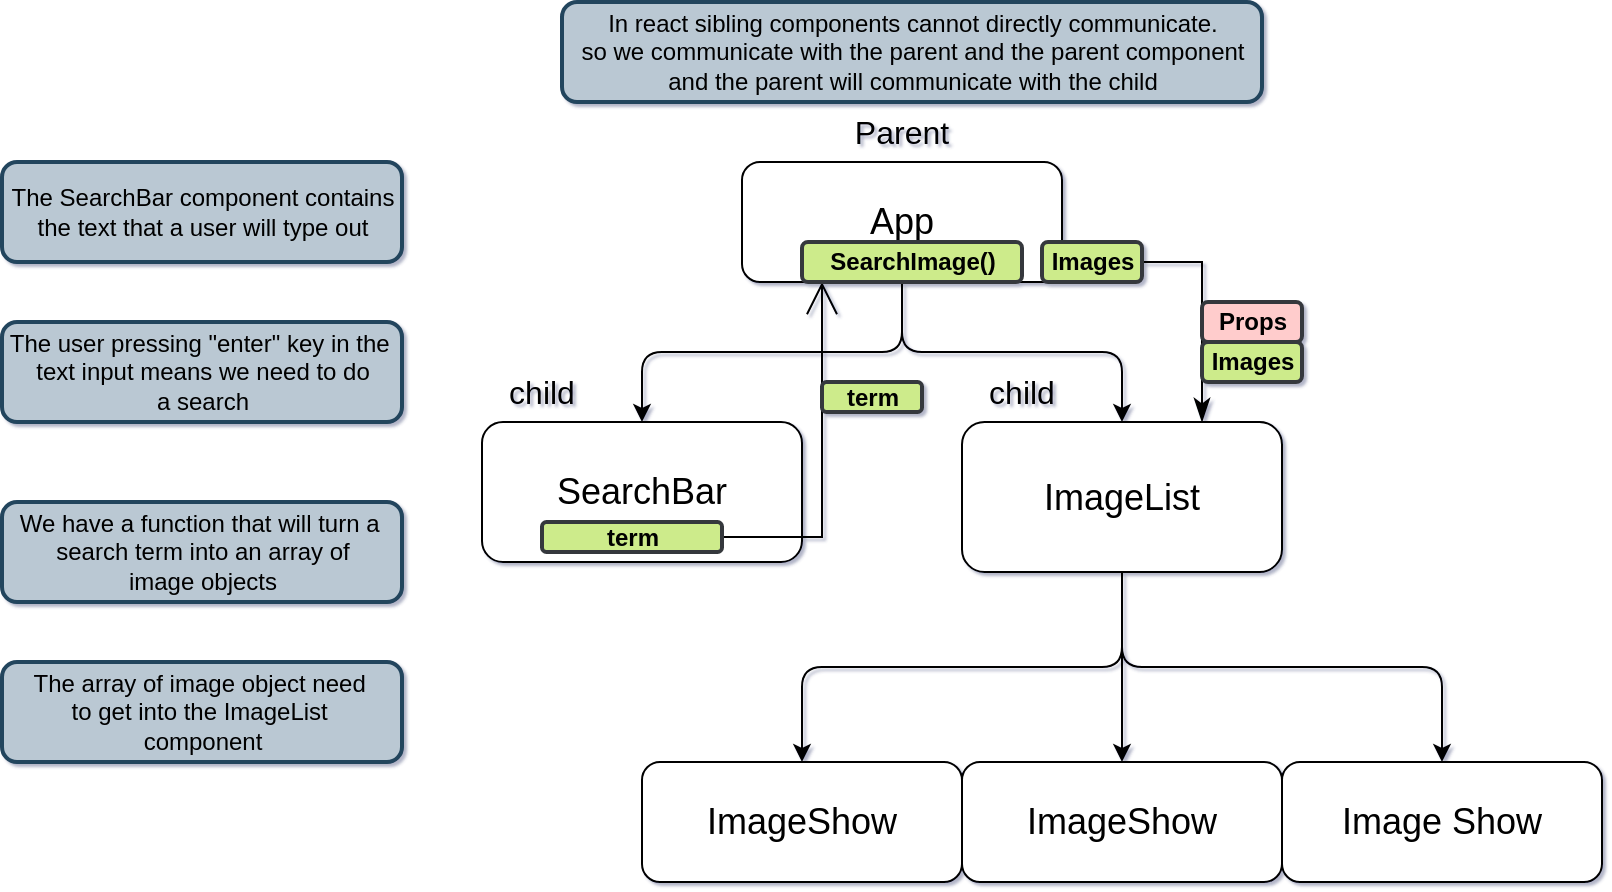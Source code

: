 <mxfile version="20.2.3" type="device"><diagram id="pM1z16YIzy9HtuHtHoz0" name="Page-1"><mxGraphModel dx="1093" dy="1083" grid="1" gridSize="10" guides="1" tooltips="1" connect="1" arrows="1" fold="1" page="1" pageScale="1" pageWidth="850" pageHeight="1100" background="#ffffff" math="0" shadow="1"><root><mxCell id="0"/><mxCell id="1" parent="0"/><mxCell id="a3b6JrPHQVKlfH-B2R-v-6" style="edgeStyle=orthogonalEdgeStyle;rounded=1;orthogonalLoop=1;jettySize=auto;html=1;exitX=0.5;exitY=1;exitDx=0;exitDy=0;fontSize=18;" parent="1" source="a3b6JrPHQVKlfH-B2R-v-2" target="a3b6JrPHQVKlfH-B2R-v-5" edge="1"><mxGeometry relative="1" as="geometry"/></mxCell><mxCell id="a3b6JrPHQVKlfH-B2R-v-8" style="edgeStyle=orthogonalEdgeStyle;rounded=1;orthogonalLoop=1;jettySize=auto;html=1;exitX=0.5;exitY=1;exitDx=0;exitDy=0;fontSize=18;" parent="1" source="a3b6JrPHQVKlfH-B2R-v-2" target="a3b6JrPHQVKlfH-B2R-v-7" edge="1"><mxGeometry relative="1" as="geometry"/></mxCell><mxCell id="a3b6JrPHQVKlfH-B2R-v-2" value="" style="rounded=1;whiteSpace=wrap;html=1;fontSize=18;" parent="1" vertex="1"><mxGeometry x="410" y="110" width="160" height="60" as="geometry"/></mxCell><mxCell id="a3b6JrPHQVKlfH-B2R-v-3" value="App" style="text;html=1;strokeColor=none;fillColor=none;align=center;verticalAlign=middle;whiteSpace=wrap;rounded=1;fontSize=18;" parent="1" vertex="1"><mxGeometry x="460" y="125" width="60" height="30" as="geometry"/></mxCell><mxCell id="a3b6JrPHQVKlfH-B2R-v-5" value="SearchBar" style="rounded=1;whiteSpace=wrap;html=1;fontSize=18;" parent="1" vertex="1"><mxGeometry x="280" y="240" width="160" height="70" as="geometry"/></mxCell><mxCell id="a3b6JrPHQVKlfH-B2R-v-10" style="edgeStyle=orthogonalEdgeStyle;rounded=1;orthogonalLoop=1;jettySize=auto;html=1;exitX=0.5;exitY=1;exitDx=0;exitDy=0;fontSize=18;" parent="1" source="a3b6JrPHQVKlfH-B2R-v-7" target="a3b6JrPHQVKlfH-B2R-v-9" edge="1"><mxGeometry relative="1" as="geometry"/></mxCell><mxCell id="a3b6JrPHQVKlfH-B2R-v-12" style="edgeStyle=orthogonalEdgeStyle;rounded=1;orthogonalLoop=1;jettySize=auto;html=1;exitX=0.5;exitY=1;exitDx=0;exitDy=0;fontSize=18;" parent="1" source="a3b6JrPHQVKlfH-B2R-v-7" target="a3b6JrPHQVKlfH-B2R-v-11" edge="1"><mxGeometry relative="1" as="geometry"/></mxCell><mxCell id="a3b6JrPHQVKlfH-B2R-v-14" style="edgeStyle=orthogonalEdgeStyle;rounded=1;orthogonalLoop=1;jettySize=auto;html=1;exitX=0.5;exitY=1;exitDx=0;exitDy=0;fontSize=18;" parent="1" source="a3b6JrPHQVKlfH-B2R-v-7" target="a3b6JrPHQVKlfH-B2R-v-13" edge="1"><mxGeometry relative="1" as="geometry"/></mxCell><mxCell id="a3b6JrPHQVKlfH-B2R-v-7" value="ImageList" style="rounded=1;whiteSpace=wrap;html=1;fontSize=18;" parent="1" vertex="1"><mxGeometry x="520" y="240" width="160" height="75" as="geometry"/></mxCell><mxCell id="a3b6JrPHQVKlfH-B2R-v-9" value="ImageShow" style="rounded=1;whiteSpace=wrap;html=1;fontSize=18;" parent="1" vertex="1"><mxGeometry x="520" y="410" width="160" height="60" as="geometry"/></mxCell><mxCell id="a3b6JrPHQVKlfH-B2R-v-11" value="ImageShow" style="rounded=1;whiteSpace=wrap;html=1;fontSize=18;" parent="1" vertex="1"><mxGeometry x="360" y="410" width="160" height="60" as="geometry"/></mxCell><mxCell id="a3b6JrPHQVKlfH-B2R-v-13" value="Image Show" style="rounded=1;whiteSpace=wrap;html=1;fontSize=18;" parent="1" vertex="1"><mxGeometry x="680" y="410" width="160" height="60" as="geometry"/></mxCell><mxCell id="a3b6JrPHQVKlfH-B2R-v-23" value="The SearchBar component contains&lt;br&gt;the text that a user will type out" style="html=1;fontSize=12;strokeWidth=2;fillColor=#bac8d3;strokeColor=#23445d;rounded=1;" parent="1" vertex="1"><mxGeometry x="40" y="110" width="200" height="50" as="geometry"/></mxCell><mxCell id="a3b6JrPHQVKlfH-B2R-v-24" value="The user pressing &quot;enter&quot; key in the&amp;nbsp;&lt;br&gt;text input means we need to do&lt;br&gt;a search" style="html=1;fontSize=12;strokeWidth=2;fillColor=#bac8d3;strokeColor=#23445d;rounded=1;" parent="1" vertex="1"><mxGeometry x="40" y="190" width="200" height="50" as="geometry"/></mxCell><mxCell id="a3b6JrPHQVKlfH-B2R-v-26" value="We have a function that will turn a&amp;nbsp;&lt;br&gt;search term into an array of&lt;br&gt;image objects" style="html=1;fontSize=12;strokeWidth=2;fillColor=#bac8d3;strokeColor=#23445d;rounded=1;" parent="1" vertex="1"><mxGeometry x="40" y="280" width="200" height="50" as="geometry"/></mxCell><mxCell id="a3b6JrPHQVKlfH-B2R-v-28" value="The array of image object need&amp;nbsp;&lt;br&gt;to get into the ImageList&amp;nbsp;&lt;br&gt;component" style="html=1;fontSize=12;strokeWidth=2;fillColor=#bac8d3;strokeColor=#23445d;rounded=1;" parent="1" vertex="1"><mxGeometry x="40" y="360" width="200" height="50" as="geometry"/></mxCell><mxCell id="GUVIB3cy1KBkCyzqM0kP-5" style="edgeStyle=orthogonalEdgeStyle;rounded=0;orthogonalLoop=1;jettySize=auto;html=1;entryX=0.25;entryY=1;entryDx=0;entryDy=0;fontFamily=Helvetica;fontSize=12;endArrow=open;startSize=14;endSize=14;" edge="1" parent="1" source="a3b6JrPHQVKlfH-B2R-v-30" target="a3b6JrPHQVKlfH-B2R-v-2"><mxGeometry relative="1" as="geometry"/></mxCell><mxCell id="a3b6JrPHQVKlfH-B2R-v-30" value="term" style="text;align=center;fontStyle=1;verticalAlign=middle;spacingLeft=3;spacingRight=3;strokeColor=#36393d;rotatable=0;points=[[0,0.5],[1,0.5]];portConstraint=eastwest;strokeWidth=2;fontFamily=Helvetica;fontSize=12;fillColor=#cdeb8b;html=1;rounded=1;" parent="1" vertex="1"><mxGeometry x="310" y="290" width="90" height="15" as="geometry"/></mxCell><mxCell id="GUVIB3cy1KBkCyzqM0kP-10" style="edgeStyle=orthogonalEdgeStyle;rounded=0;orthogonalLoop=1;jettySize=auto;html=1;entryX=0.75;entryY=0;entryDx=0;entryDy=0;fontFamily=Helvetica;fontSize=12;endArrow=classicThin;startSize=9;endSize=9;endFill=1;" edge="1" parent="1" source="GUVIB3cy1KBkCyzqM0kP-3" target="a3b6JrPHQVKlfH-B2R-v-7"><mxGeometry relative="1" as="geometry"/></mxCell><mxCell id="GUVIB3cy1KBkCyzqM0kP-3" value="Images" style="text;align=center;fontStyle=1;verticalAlign=middle;spacingLeft=3;spacingRight=3;strokeColor=#36393d;rotatable=0;points=[[0,0.5],[1,0.5]];portConstraint=eastwest;strokeWidth=2;fontFamily=Helvetica;fontSize=12;fillColor=#cdeb8b;html=1;rounded=1;" vertex="1" parent="1"><mxGeometry x="560" y="150" width="50" height="20" as="geometry"/></mxCell><mxCell id="GUVIB3cy1KBkCyzqM0kP-6" value="SearchImage()" style="text;align=center;fontStyle=1;verticalAlign=middle;spacingLeft=3;spacingRight=3;strokeColor=#36393d;rotatable=0;points=[[0,0.5],[1,0.5]];portConstraint=eastwest;strokeWidth=2;fontFamily=Helvetica;fontSize=12;fillColor=#cdeb8b;html=1;rounded=1;" vertex="1" parent="1"><mxGeometry x="440" y="150" width="110" height="20" as="geometry"/></mxCell><mxCell id="GUVIB3cy1KBkCyzqM0kP-11" value="In react sibling components cannot directly communicate.&lt;br&gt;so we communicate with the parent and the parent component&lt;br&gt;and the parent will communicate with the child" style="html=1;fontSize=12;strokeWidth=2;fillColor=#bac8d3;strokeColor=#23445d;rounded=1;" vertex="1" parent="1"><mxGeometry x="320" y="30" width="350" height="50" as="geometry"/></mxCell><mxCell id="GUVIB3cy1KBkCyzqM0kP-13" value="Parent" style="text;html=1;strokeColor=none;fillColor=none;align=center;verticalAlign=middle;whiteSpace=wrap;rounded=0;fontFamily=Helvetica;fontSize=16;" vertex="1" parent="1"><mxGeometry x="460" y="80" width="60" height="30" as="geometry"/></mxCell><mxCell id="GUVIB3cy1KBkCyzqM0kP-14" value="child" style="text;html=1;strokeColor=none;fillColor=none;align=center;verticalAlign=middle;whiteSpace=wrap;rounded=0;fontFamily=Helvetica;fontSize=16;" vertex="1" parent="1"><mxGeometry x="280" y="210" width="60" height="30" as="geometry"/></mxCell><mxCell id="GUVIB3cy1KBkCyzqM0kP-15" value="child" style="text;html=1;strokeColor=none;fillColor=none;align=center;verticalAlign=middle;whiteSpace=wrap;rounded=0;fontFamily=Helvetica;fontSize=16;" vertex="1" parent="1"><mxGeometry x="520" y="210" width="60" height="30" as="geometry"/></mxCell><mxCell id="GUVIB3cy1KBkCyzqM0kP-18" value="Props" style="text;align=center;fontStyle=1;verticalAlign=middle;spacingLeft=3;spacingRight=3;strokeColor=#36393d;rotatable=0;points=[[0,0.5],[1,0.5]];portConstraint=eastwest;strokeWidth=2;fontFamily=Helvetica;fontSize=12;fillColor=#FFCCCC;html=1;rounded=1;" vertex="1" parent="1"><mxGeometry x="640" y="180" width="50" height="20" as="geometry"/></mxCell><mxCell id="GUVIB3cy1KBkCyzqM0kP-19" value="Images" style="text;align=center;fontStyle=1;verticalAlign=middle;spacingLeft=3;spacingRight=3;strokeColor=#36393d;rotatable=0;points=[[0,0.5],[1,0.5]];portConstraint=eastwest;strokeWidth=2;fontFamily=Helvetica;fontSize=12;fillColor=#cdeb8b;html=1;rounded=1;" vertex="1" parent="1"><mxGeometry x="640" y="200" width="50" height="20" as="geometry"/></mxCell><mxCell id="GUVIB3cy1KBkCyzqM0kP-20" value="term" style="text;align=center;fontStyle=1;verticalAlign=middle;spacingLeft=3;spacingRight=3;strokeColor=#36393d;rotatable=0;points=[[0,0.5],[1,0.5]];portConstraint=eastwest;strokeWidth=2;fontFamily=Helvetica;fontSize=12;fillColor=#cdeb8b;html=1;rounded=1;" vertex="1" parent="1"><mxGeometry x="450" y="220" width="50" height="15" as="geometry"/></mxCell></root></mxGraphModel></diagram></mxfile>